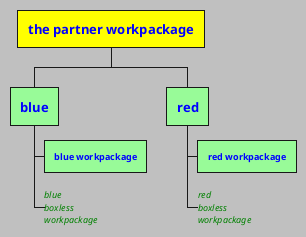 {
  "sha1": "qqikmdj5k8aw52qim1lxyr7lrm1bquy",
  "insertion": {
    "when": "2024-06-04T17:28:42.783Z",
    "url": "https://forum.plantuml.net/13298/allow-style-on-wbs-boxless-node",
    "user": "plantuml@gmail.com"
  }
}
@startwbs
<style>
wbsDiagram {
  FontColor blue
  FontStyle bold  
  FontSize 13
  
  document {
    BackGroundColor silver
  }

  element {
    BackGroundColor palegreen
    LineThickness 1.0
  }
  
  boxless {
	  FontColor green
	  FontStyle italic 
      MaximumWidth 40
  }
  
  leafNode {
	  FontSize 9
  }

  rootNode {
	  BackGroundColor yellow
  }
}
</style>
+ the partner workpackage
++ blue
+++ blue workpackage
+++_ blue boxless workpackage 
++ red
+++ red workpackage
+++_ red boxless workpackage

@endwbs
